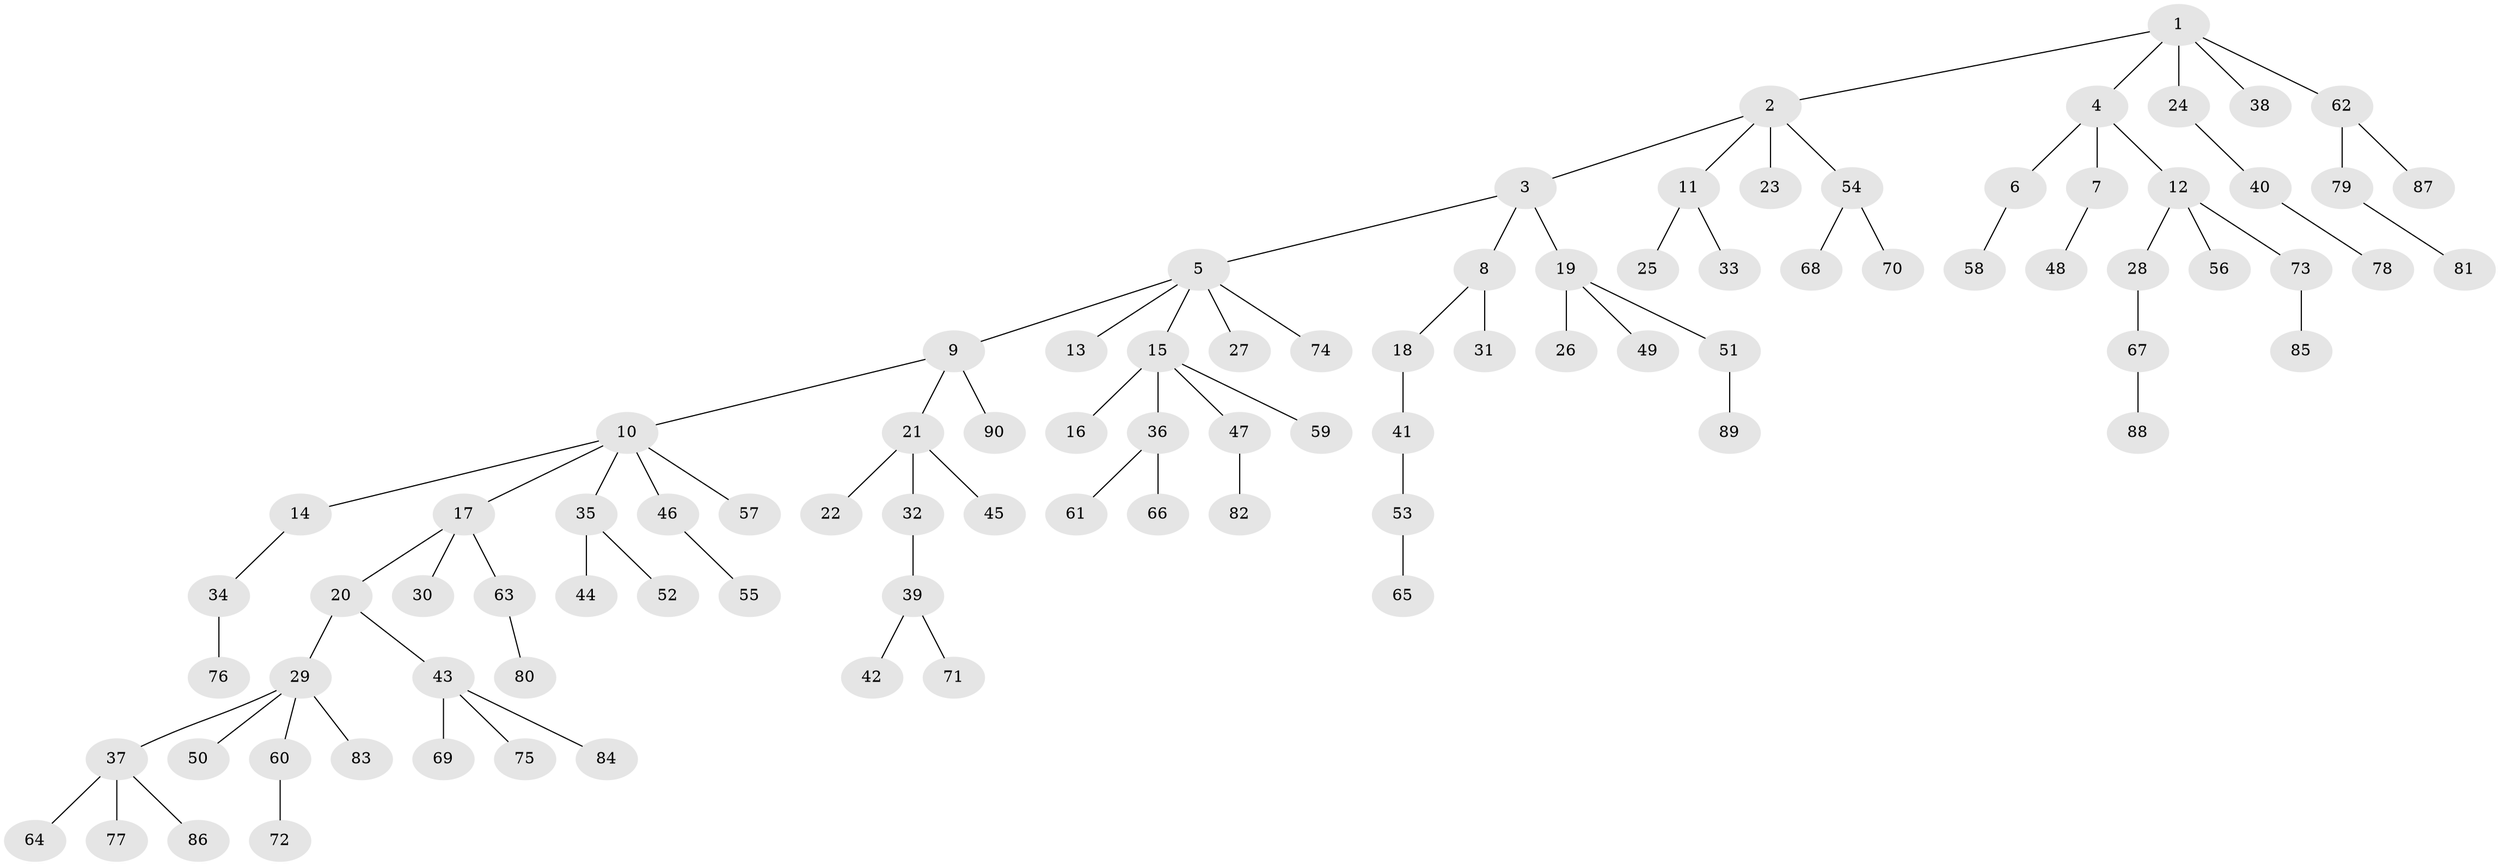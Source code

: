 // Generated by graph-tools (version 1.1) at 2025/02/03/09/25 03:02:28]
// undirected, 90 vertices, 89 edges
graph export_dot {
graph [start="1"]
  node [color=gray90,style=filled];
  1;
  2;
  3;
  4;
  5;
  6;
  7;
  8;
  9;
  10;
  11;
  12;
  13;
  14;
  15;
  16;
  17;
  18;
  19;
  20;
  21;
  22;
  23;
  24;
  25;
  26;
  27;
  28;
  29;
  30;
  31;
  32;
  33;
  34;
  35;
  36;
  37;
  38;
  39;
  40;
  41;
  42;
  43;
  44;
  45;
  46;
  47;
  48;
  49;
  50;
  51;
  52;
  53;
  54;
  55;
  56;
  57;
  58;
  59;
  60;
  61;
  62;
  63;
  64;
  65;
  66;
  67;
  68;
  69;
  70;
  71;
  72;
  73;
  74;
  75;
  76;
  77;
  78;
  79;
  80;
  81;
  82;
  83;
  84;
  85;
  86;
  87;
  88;
  89;
  90;
  1 -- 2;
  1 -- 4;
  1 -- 24;
  1 -- 38;
  1 -- 62;
  2 -- 3;
  2 -- 11;
  2 -- 23;
  2 -- 54;
  3 -- 5;
  3 -- 8;
  3 -- 19;
  4 -- 6;
  4 -- 7;
  4 -- 12;
  5 -- 9;
  5 -- 13;
  5 -- 15;
  5 -- 27;
  5 -- 74;
  6 -- 58;
  7 -- 48;
  8 -- 18;
  8 -- 31;
  9 -- 10;
  9 -- 21;
  9 -- 90;
  10 -- 14;
  10 -- 17;
  10 -- 35;
  10 -- 46;
  10 -- 57;
  11 -- 25;
  11 -- 33;
  12 -- 28;
  12 -- 56;
  12 -- 73;
  14 -- 34;
  15 -- 16;
  15 -- 36;
  15 -- 47;
  15 -- 59;
  17 -- 20;
  17 -- 30;
  17 -- 63;
  18 -- 41;
  19 -- 26;
  19 -- 49;
  19 -- 51;
  20 -- 29;
  20 -- 43;
  21 -- 22;
  21 -- 32;
  21 -- 45;
  24 -- 40;
  28 -- 67;
  29 -- 37;
  29 -- 50;
  29 -- 60;
  29 -- 83;
  32 -- 39;
  34 -- 76;
  35 -- 44;
  35 -- 52;
  36 -- 61;
  36 -- 66;
  37 -- 64;
  37 -- 77;
  37 -- 86;
  39 -- 42;
  39 -- 71;
  40 -- 78;
  41 -- 53;
  43 -- 69;
  43 -- 75;
  43 -- 84;
  46 -- 55;
  47 -- 82;
  51 -- 89;
  53 -- 65;
  54 -- 68;
  54 -- 70;
  60 -- 72;
  62 -- 79;
  62 -- 87;
  63 -- 80;
  67 -- 88;
  73 -- 85;
  79 -- 81;
}
